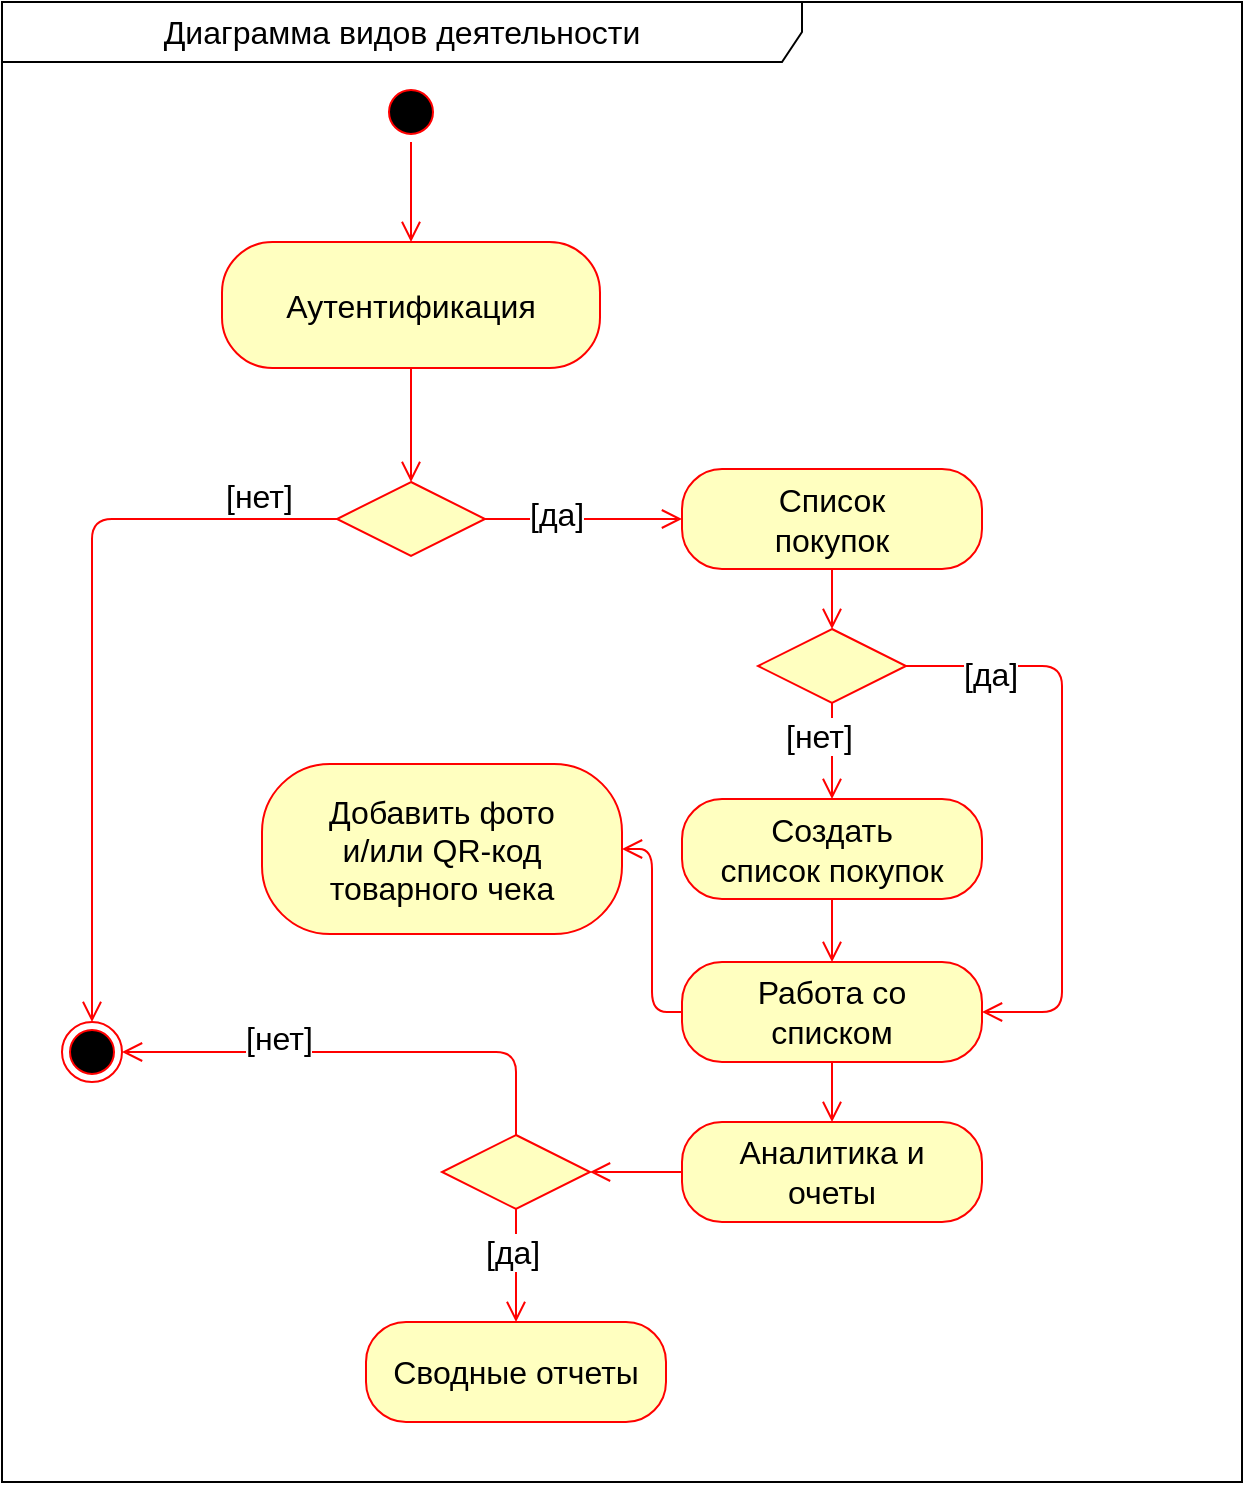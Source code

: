 <mxfile version="14.1.8" type="device"><diagram name="Page-1" id="e7e014a7-5840-1c2e-5031-d8a46d1fe8dd"><mxGraphModel dx="1464" dy="1947" grid="1" gridSize="10" guides="1" tooltips="1" connect="1" arrows="1" fold="1" page="1" pageScale="1" pageWidth="1169" pageHeight="826" background="none" math="0" shadow="0"><root><mxCell id="0"/><mxCell id="1" parent="0"/><mxCell id="31887JfQ04T_51z_vyh9-67" value="&lt;font style=&quot;font-size: 16px&quot;&gt;Диаграмма видов деятельности&lt;/font&gt;" style="shape=umlFrame;whiteSpace=wrap;html=1;width=400;height=30;fontSize=15;" parent="1" vertex="1"><mxGeometry x="10" y="-790" width="620" height="740" as="geometry"/></mxCell><mxCell id="UJZAYx7YA-PhiULz38xz-1" value="" style="ellipse;html=1;shape=startState;fillColor=#000000;strokeColor=#ff0000;" parent="1" vertex="1"><mxGeometry x="199.5" y="-750" width="30" height="30" as="geometry"/></mxCell><mxCell id="UJZAYx7YA-PhiULz38xz-2" value="" style="edgeStyle=orthogonalEdgeStyle;html=1;verticalAlign=bottom;endArrow=open;endSize=8;strokeColor=#ff0000;entryX=0.5;entryY=0;entryDx=0;entryDy=0;exitX=0.5;exitY=1;exitDx=0;exitDy=0;" parent="1" source="UJZAYx7YA-PhiULz38xz-1" target="UJZAYx7YA-PhiULz38xz-6" edge="1"><mxGeometry relative="1" as="geometry"><mxPoint x="172" y="-740" as="targetPoint"/><mxPoint x="142" y="-840" as="sourcePoint"/></mxGeometry></mxCell><mxCell id="UJZAYx7YA-PhiULz38xz-3" value="" style="ellipse;html=1;shape=endState;fillColor=#000000;strokeColor=#ff0000;" parent="1" vertex="1"><mxGeometry x="40" y="-280" width="30" height="30" as="geometry"/></mxCell><mxCell id="UJZAYx7YA-PhiULz38xz-6" value="Аутентификация" style="rounded=1;whiteSpace=wrap;html=1;arcSize=40;fontColor=#000000;fillColor=#ffffc0;strokeColor=#ff0000;fontSize=16;" parent="1" vertex="1"><mxGeometry x="120" y="-670" width="189" height="63" as="geometry"/></mxCell><mxCell id="UJZAYx7YA-PhiULz38xz-7" value="" style="edgeStyle=orthogonalEdgeStyle;html=1;verticalAlign=bottom;endArrow=open;endSize=8;strokeColor=#ff0000;entryX=0.5;entryY=0;entryDx=0;entryDy=0;exitX=0.5;exitY=1;exitDx=0;exitDy=0;" parent="1" source="UJZAYx7YA-PhiULz38xz-6" target="UJZAYx7YA-PhiULz38xz-16" edge="1"><mxGeometry relative="1" as="geometry"><mxPoint x="17.5" y="-531" as="targetPoint"/><mxPoint x="214.5" y="-600" as="sourcePoint"/><Array as="points"><mxPoint x="214.5" y="-600"/><mxPoint x="214.5" y="-600"/></Array></mxGeometry></mxCell><mxCell id="UJZAYx7YA-PhiULz38xz-16" value="" style="rhombus;whiteSpace=wrap;html=1;fillColor=#ffffc0;strokeColor=#ff0000;fontSize=16;" parent="1" vertex="1"><mxGeometry x="177.5" y="-550" width="74" height="37" as="geometry"/></mxCell><mxCell id="UJZAYx7YA-PhiULz38xz-18" value="[да]" style="edgeStyle=orthogonalEdgeStyle;html=1;align=left;verticalAlign=top;endArrow=open;endSize=8;fontSize=16;exitX=1;exitY=0.5;exitDx=0;exitDy=0;entryX=0;entryY=0.5;entryDx=0;entryDy=0;strokeColor=#FF0000;" parent="1" source="UJZAYx7YA-PhiULz38xz-16" target="PJU9LtuLGtaSytMYMzin-3" edge="1"><mxGeometry x="-0.583" y="19" relative="1" as="geometry"><mxPoint x="420" y="-490" as="targetPoint"/><mxPoint x="750" y="-320" as="sourcePoint"/><mxPoint as="offset"/></mxGeometry></mxCell><mxCell id="UJZAYx7YA-PhiULz38xz-32" value="[нет]" style="edgeStyle=orthogonalEdgeStyle;html=1;align=left;verticalAlign=bottom;endArrow=open;endSize=8;fontSize=16;exitX=0;exitY=0.5;exitDx=0;exitDy=0;strokeColor=#FF0000;entryX=0.5;entryY=0;entryDx=0;entryDy=0;" parent="1" source="UJZAYx7YA-PhiULz38xz-16" target="UJZAYx7YA-PhiULz38xz-3" edge="1"><mxGeometry x="-0.693" relative="1" as="geometry"><mxPoint x="50" y="-320" as="targetPoint"/><mxPoint x="190" y="-170" as="sourcePoint"/><mxPoint as="offset"/></mxGeometry></mxCell><mxCell id="PJU9LtuLGtaSytMYMzin-3" value="Список&lt;br&gt;покупок" style="rounded=1;whiteSpace=wrap;html=1;arcSize=40;fontColor=#000000;fillColor=#ffffc0;strokeColor=#ff0000;fontSize=16;" vertex="1" parent="1"><mxGeometry x="350" y="-556.5" width="150" height="50" as="geometry"/></mxCell><mxCell id="PJU9LtuLGtaSytMYMzin-5" value="" style="rhombus;whiteSpace=wrap;html=1;fillColor=#ffffc0;strokeColor=#ff0000;fontSize=16;" vertex="1" parent="1"><mxGeometry x="388" y="-476.5" width="74" height="37" as="geometry"/></mxCell><mxCell id="PJU9LtuLGtaSytMYMzin-6" value="" style="edgeStyle=orthogonalEdgeStyle;html=1;verticalAlign=bottom;endArrow=open;endSize=8;strokeColor=#ff0000;entryX=0.5;entryY=0;entryDx=0;entryDy=0;exitX=0.5;exitY=1;exitDx=0;exitDy=0;" edge="1" parent="1" source="PJU9LtuLGtaSytMYMzin-3" target="PJU9LtuLGtaSytMYMzin-5"><mxGeometry relative="1" as="geometry"><mxPoint x="424.17" y="-391.5" as="targetPoint"/><mxPoint x="424.17" y="-448.5" as="sourcePoint"/><Array as="points"/></mxGeometry></mxCell><mxCell id="PJU9LtuLGtaSytMYMzin-7" value="[да]" style="edgeStyle=orthogonalEdgeStyle;html=1;align=left;verticalAlign=top;endArrow=open;endSize=8;fontSize=16;exitX=1;exitY=0.5;exitDx=0;exitDy=0;strokeColor=#FF0000;entryX=1;entryY=0.5;entryDx=0;entryDy=0;" edge="1" parent="1" source="PJU9LtuLGtaSytMYMzin-5" target="PJU9LtuLGtaSytMYMzin-11"><mxGeometry x="-0.808" y="12" relative="1" as="geometry"><mxPoint x="200" y="-230" as="targetPoint"/><mxPoint x="500.0" y="-650" as="sourcePoint"/><mxPoint x="-1" as="offset"/><Array as="points"><mxPoint x="540" y="-458"/><mxPoint x="540" y="-285"/></Array></mxGeometry></mxCell><mxCell id="PJU9LtuLGtaSytMYMzin-9" value="[нет]" style="edgeStyle=orthogonalEdgeStyle;html=1;align=left;verticalAlign=bottom;endArrow=open;endSize=8;fontSize=16;exitX=0.5;exitY=1;exitDx=0;exitDy=0;strokeColor=#FF0000;entryX=0.5;entryY=0;entryDx=0;entryDy=0;" edge="1" parent="1" source="PJU9LtuLGtaSytMYMzin-5" target="PJU9LtuLGtaSytMYMzin-10"><mxGeometry x="0.229" y="-25" relative="1" as="geometry"><mxPoint x="510" y="-230" as="targetPoint"/><mxPoint x="650" y="-670" as="sourcePoint"/><mxPoint y="-1" as="offset"/></mxGeometry></mxCell><mxCell id="PJU9LtuLGtaSytMYMzin-10" value="Создать&lt;br&gt;список покупок" style="rounded=1;whiteSpace=wrap;html=1;arcSize=40;fontColor=#000000;fillColor=#ffffc0;strokeColor=#ff0000;fontSize=16;" vertex="1" parent="1"><mxGeometry x="350" y="-391.5" width="150" height="50" as="geometry"/></mxCell><mxCell id="PJU9LtuLGtaSytMYMzin-11" value="Работа со&lt;br&gt;списком" style="rounded=1;whiteSpace=wrap;html=1;arcSize=40;fontColor=#000000;fillColor=#ffffc0;strokeColor=#ff0000;fontSize=16;" vertex="1" parent="1"><mxGeometry x="350" y="-310" width="150" height="50" as="geometry"/></mxCell><mxCell id="PJU9LtuLGtaSytMYMzin-12" value="" style="edgeStyle=orthogonalEdgeStyle;html=1;align=left;verticalAlign=top;endArrow=open;endSize=8;fontSize=16;exitX=0.5;exitY=1;exitDx=0;exitDy=0;entryX=0.5;entryY=0;entryDx=0;entryDy=0;strokeColor=#FF0000;" edge="1" parent="1" source="PJU9LtuLGtaSytMYMzin-10" target="PJU9LtuLGtaSytMYMzin-11"><mxGeometry x="-0.583" y="19" relative="1" as="geometry"><mxPoint x="618.5" y="-260.71" as="targetPoint"/><mxPoint x="520" y="-260.71" as="sourcePoint"/><mxPoint as="offset"/></mxGeometry></mxCell><mxCell id="PJU9LtuLGtaSytMYMzin-13" value="Добавить фото&lt;br&gt;и/или QR-код&lt;br&gt;товарного чека" style="rounded=1;whiteSpace=wrap;html=1;arcSize=40;fontColor=#000000;fillColor=#ffffc0;strokeColor=#ff0000;fontSize=16;" vertex="1" parent="1"><mxGeometry x="140" y="-409" width="180" height="85" as="geometry"/></mxCell><mxCell id="PJU9LtuLGtaSytMYMzin-14" value="" style="edgeStyle=orthogonalEdgeStyle;html=1;align=left;verticalAlign=bottom;endArrow=open;endSize=8;fontSize=16;strokeColor=#FF0000;exitX=0;exitY=0.5;exitDx=0;exitDy=0;entryX=1;entryY=0.5;entryDx=0;entryDy=0;" edge="1" parent="1" source="PJU9LtuLGtaSytMYMzin-11" target="PJU9LtuLGtaSytMYMzin-13"><mxGeometry x="-0.869" y="-20" relative="1" as="geometry"><mxPoint x="132" y="-128.5" as="targetPoint"/><mxPoint x="90" y="-310" as="sourcePoint"/><mxPoint as="offset"/></mxGeometry></mxCell><mxCell id="PJU9LtuLGtaSytMYMzin-15" value="Аналитика и&lt;br&gt;очеты" style="rounded=1;whiteSpace=wrap;html=1;arcSize=40;fontColor=#000000;fillColor=#ffffc0;strokeColor=#ff0000;fontSize=16;" vertex="1" parent="1"><mxGeometry x="350" y="-230" width="150" height="50" as="geometry"/></mxCell><mxCell id="PJU9LtuLGtaSytMYMzin-16" value="" style="edgeStyle=orthogonalEdgeStyle;html=1;align=left;verticalAlign=top;endArrow=open;endSize=8;fontSize=16;exitX=0.5;exitY=1;exitDx=0;exitDy=0;entryX=0.5;entryY=0;entryDx=0;entryDy=0;strokeColor=#FF0000;" edge="1" parent="1" source="PJU9LtuLGtaSytMYMzin-11" target="PJU9LtuLGtaSytMYMzin-15"><mxGeometry x="-0.583" y="19" relative="1" as="geometry"><mxPoint x="620" y="-148.5" as="targetPoint"/><mxPoint x="620" y="-180" as="sourcePoint"/><mxPoint as="offset"/></mxGeometry></mxCell><mxCell id="PJU9LtuLGtaSytMYMzin-17" value="" style="rhombus;whiteSpace=wrap;html=1;fillColor=#ffffc0;strokeColor=#ff0000;fontSize=16;" vertex="1" parent="1"><mxGeometry x="230" y="-223.5" width="74" height="37" as="geometry"/></mxCell><mxCell id="PJU9LtuLGtaSytMYMzin-18" value="" style="edgeStyle=orthogonalEdgeStyle;html=1;align=left;verticalAlign=bottom;endArrow=open;endSize=8;fontSize=16;exitX=0;exitY=0.5;exitDx=0;exitDy=0;strokeColor=#FF0000;entryX=1;entryY=0.5;entryDx=0;entryDy=0;" edge="1" parent="1" source="PJU9LtuLGtaSytMYMzin-15" target="PJU9LtuLGtaSytMYMzin-17"><mxGeometry x="-1" y="180" relative="1" as="geometry"><mxPoint x="251.5" y="-98.5" as="targetPoint"/><mxPoint x="319" y="-180.0" as="sourcePoint"/><mxPoint x="173" y="-130" as="offset"/></mxGeometry></mxCell><mxCell id="PJU9LtuLGtaSytMYMzin-19" value="[да]" style="edgeStyle=orthogonalEdgeStyle;html=1;align=left;verticalAlign=top;endArrow=open;endSize=8;fontSize=16;exitX=0.5;exitY=1;exitDx=0;exitDy=0;strokeColor=#FF0000;entryX=0.5;entryY=0;entryDx=0;entryDy=0;" edge="1" parent="1" source="PJU9LtuLGtaSytMYMzin-17" target="PJU9LtuLGtaSytMYMzin-21"><mxGeometry x="-0.77" y="-17" relative="1" as="geometry"><mxPoint x="267" y="-160" as="targetPoint"/><mxPoint x="280" y="-90.0" as="sourcePoint"/><mxPoint y="-1" as="offset"/></mxGeometry></mxCell><mxCell id="PJU9LtuLGtaSytMYMzin-20" value="[нет]" style="edgeStyle=orthogonalEdgeStyle;html=1;align=left;verticalAlign=bottom;endArrow=open;endSize=8;fontSize=16;exitX=0.5;exitY=0;exitDx=0;exitDy=0;strokeColor=#FF0000;entryX=1;entryY=0.5;entryDx=0;entryDy=0;" edge="1" parent="1" source="PJU9LtuLGtaSytMYMzin-17" target="UJZAYx7YA-PhiULz38xz-3"><mxGeometry x="0.497" y="5" relative="1" as="geometry"><mxPoint x="130" y="-205" as="targetPoint"/><mxPoint x="127.5" y="-250.0" as="sourcePoint"/><mxPoint as="offset"/></mxGeometry></mxCell><mxCell id="PJU9LtuLGtaSytMYMzin-21" value="Сводные отчеты" style="rounded=1;whiteSpace=wrap;html=1;arcSize=40;fontColor=#000000;fillColor=#ffffc0;strokeColor=#ff0000;fontSize=16;" vertex="1" parent="1"><mxGeometry x="192" y="-130" width="150" height="50" as="geometry"/></mxCell></root></mxGraphModel></diagram></mxfile>